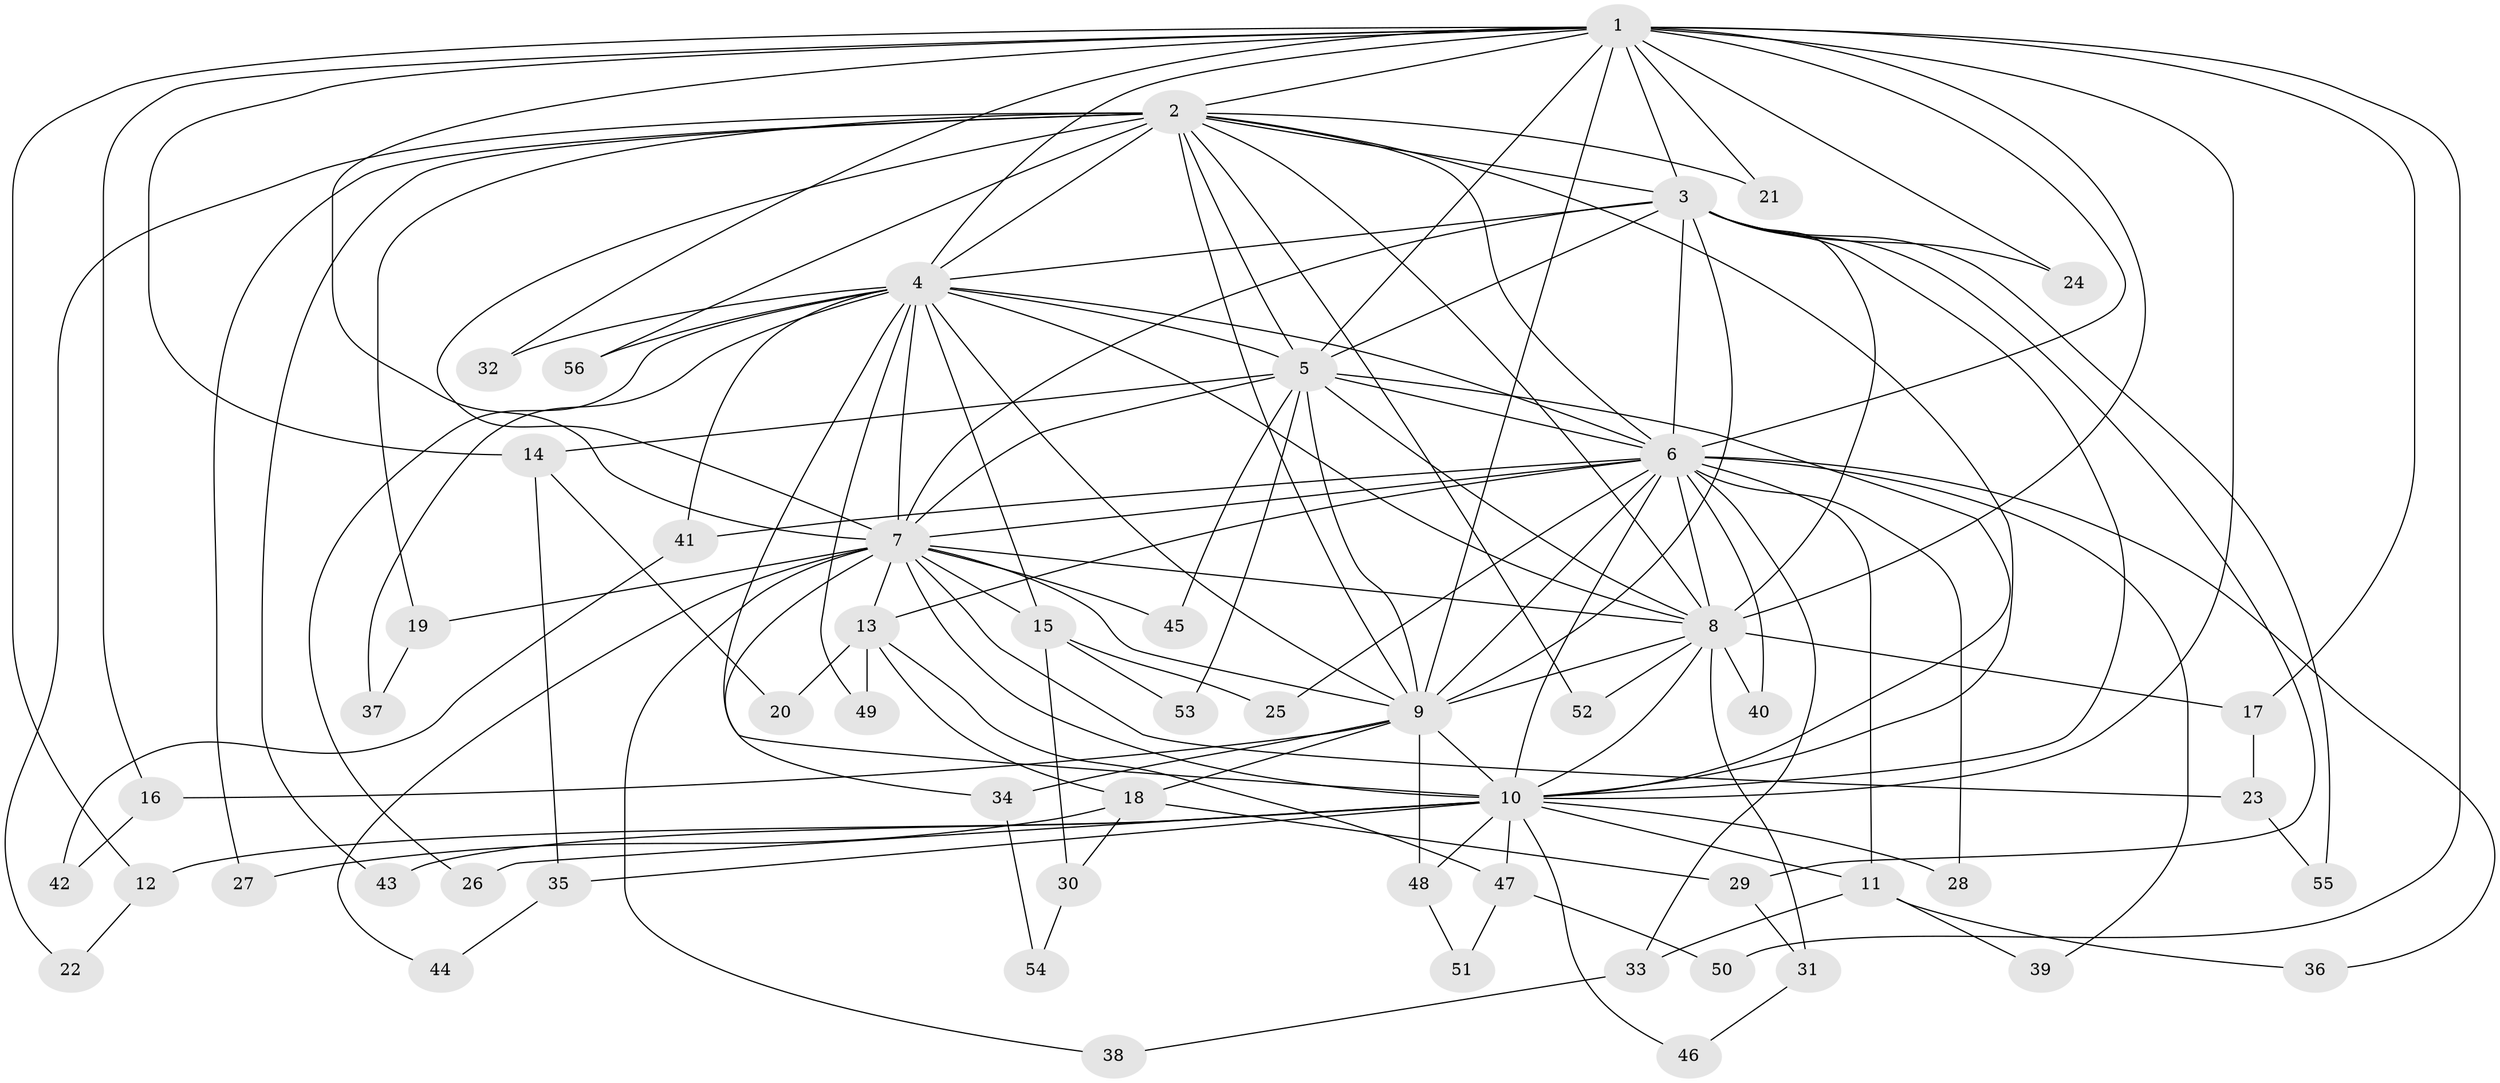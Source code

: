 // coarse degree distribution, {14: 0.075, 12: 0.025, 17: 0.025, 3: 0.3, 4: 0.075, 2: 0.35, 13: 0.05, 5: 0.05, 9: 0.025, 6: 0.025}
// Generated by graph-tools (version 1.1) at 2025/36/03/04/25 23:36:32]
// undirected, 56 vertices, 137 edges
graph export_dot {
  node [color=gray90,style=filled];
  1;
  2;
  3;
  4;
  5;
  6;
  7;
  8;
  9;
  10;
  11;
  12;
  13;
  14;
  15;
  16;
  17;
  18;
  19;
  20;
  21;
  22;
  23;
  24;
  25;
  26;
  27;
  28;
  29;
  30;
  31;
  32;
  33;
  34;
  35;
  36;
  37;
  38;
  39;
  40;
  41;
  42;
  43;
  44;
  45;
  46;
  47;
  48;
  49;
  50;
  51;
  52;
  53;
  54;
  55;
  56;
  1 -- 2;
  1 -- 3;
  1 -- 4;
  1 -- 5;
  1 -- 6;
  1 -- 7;
  1 -- 8;
  1 -- 9;
  1 -- 10;
  1 -- 12;
  1 -- 14;
  1 -- 16;
  1 -- 17;
  1 -- 21;
  1 -- 24;
  1 -- 32;
  1 -- 50;
  2 -- 3;
  2 -- 4;
  2 -- 5;
  2 -- 6;
  2 -- 7;
  2 -- 8;
  2 -- 9;
  2 -- 10;
  2 -- 19;
  2 -- 21;
  2 -- 22;
  2 -- 27;
  2 -- 43;
  2 -- 52;
  2 -- 56;
  3 -- 4;
  3 -- 5;
  3 -- 6;
  3 -- 7;
  3 -- 8;
  3 -- 9;
  3 -- 10;
  3 -- 24;
  3 -- 29;
  3 -- 55;
  4 -- 5;
  4 -- 6;
  4 -- 7;
  4 -- 8;
  4 -- 9;
  4 -- 10;
  4 -- 15;
  4 -- 26;
  4 -- 32;
  4 -- 37;
  4 -- 41;
  4 -- 49;
  4 -- 56;
  5 -- 6;
  5 -- 7;
  5 -- 8;
  5 -- 9;
  5 -- 10;
  5 -- 14;
  5 -- 45;
  5 -- 53;
  6 -- 7;
  6 -- 8;
  6 -- 9;
  6 -- 10;
  6 -- 11;
  6 -- 13;
  6 -- 25;
  6 -- 28;
  6 -- 33;
  6 -- 36;
  6 -- 39;
  6 -- 40;
  6 -- 41;
  7 -- 8;
  7 -- 9;
  7 -- 10;
  7 -- 13;
  7 -- 15;
  7 -- 19;
  7 -- 23;
  7 -- 34;
  7 -- 38;
  7 -- 44;
  7 -- 45;
  8 -- 9;
  8 -- 10;
  8 -- 17;
  8 -- 31;
  8 -- 40;
  8 -- 52;
  9 -- 10;
  9 -- 16;
  9 -- 18;
  9 -- 34;
  9 -- 48;
  10 -- 11;
  10 -- 12;
  10 -- 26;
  10 -- 28;
  10 -- 35;
  10 -- 43;
  10 -- 46;
  10 -- 47;
  10 -- 48;
  11 -- 33;
  11 -- 36;
  11 -- 39;
  12 -- 22;
  13 -- 18;
  13 -- 20;
  13 -- 47;
  13 -- 49;
  14 -- 20;
  14 -- 35;
  15 -- 25;
  15 -- 30;
  15 -- 53;
  16 -- 42;
  17 -- 23;
  18 -- 27;
  18 -- 29;
  18 -- 30;
  19 -- 37;
  23 -- 55;
  29 -- 31;
  30 -- 54;
  31 -- 46;
  33 -- 38;
  34 -- 54;
  35 -- 44;
  41 -- 42;
  47 -- 50;
  47 -- 51;
  48 -- 51;
}
